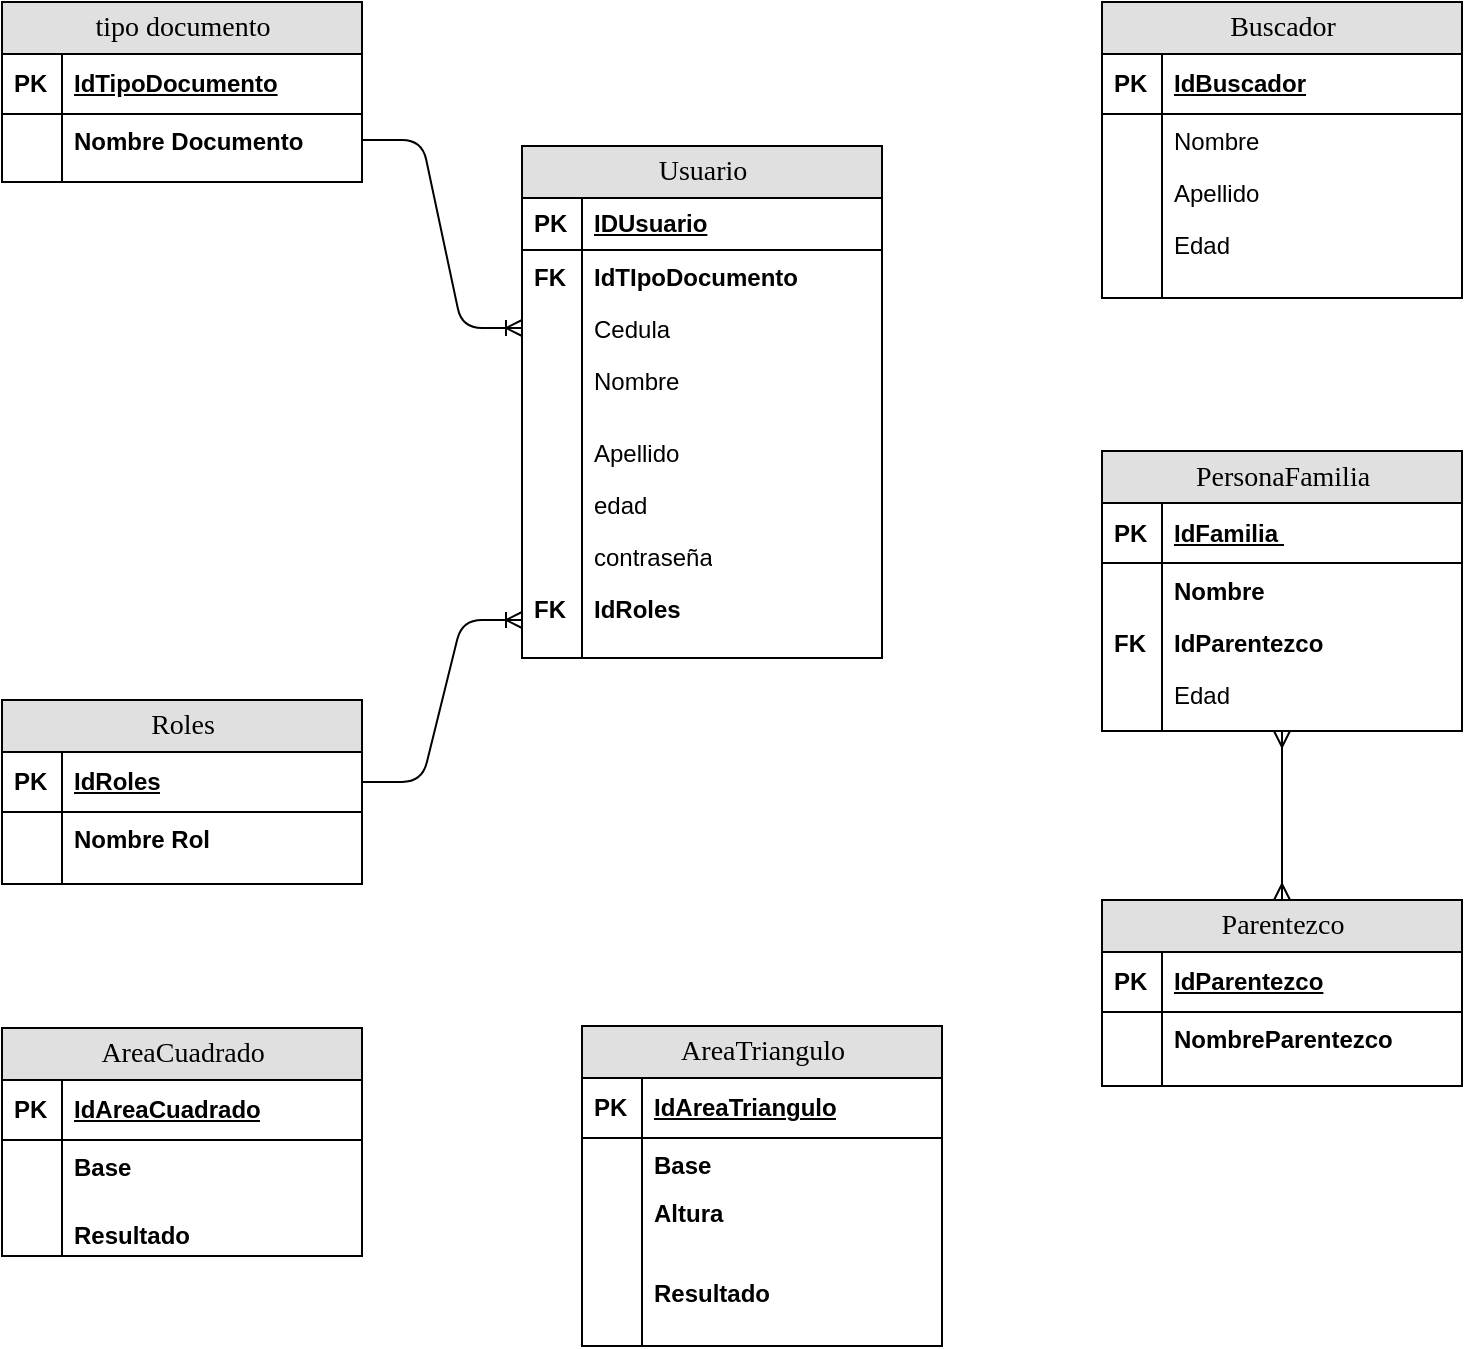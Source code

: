 <mxfile version="12.0.2" type="device" pages="1"><diagram id="2XTV618FVHwlHANo7eef" name="Page-1"><mxGraphModel dx="1328" dy="519" grid="1" gridSize="10" guides="1" tooltips="1" connect="1" arrows="1" fold="1" page="1" pageScale="1" pageWidth="850" pageHeight="1100" math="0" shadow="0"><root><mxCell id="0"/><mxCell id="1" parent="0"/><mxCell id="qc-Xr_VP53ciO4ChwQm6-1" value="&lt;font style=&quot;vertical-align: inherit&quot;&gt;&lt;font style=&quot;vertical-align: inherit&quot;&gt;Usuario&lt;/font&gt;&lt;/font&gt;" style="swimlane;html=1;fontStyle=0;childLayout=stackLayout;horizontal=1;startSize=26;fillColor=#e0e0e0;horizontalStack=0;resizeParent=1;resizeLast=0;collapsible=1;marginBottom=0;swimlaneFillColor=#ffffff;align=center;rounded=0;shadow=0;comic=0;labelBackgroundColor=none;strokeColor=#000000;strokeWidth=1;fontFamily=Verdana;fontSize=14;fontColor=#000000;" parent="1" vertex="1"><mxGeometry x="320" y="201" width="180" height="256" as="geometry"/></mxCell><mxCell id="qc-Xr_VP53ciO4ChwQm6-2" value="&lt;font style=&quot;vertical-align: inherit&quot;&gt;&lt;font style=&quot;vertical-align: inherit&quot;&gt;IDUsuario&lt;/font&gt;&lt;/font&gt;" style="shape=partialRectangle;top=0;left=0;right=0;bottom=1;html=1;align=left;verticalAlign=middle;fillColor=none;spacingLeft=34;spacingRight=4;whiteSpace=wrap;overflow=hidden;rotatable=0;points=[[0,0.5],[1,0.5]];portConstraint=eastwest;dropTarget=0;fontStyle=5;" parent="qc-Xr_VP53ciO4ChwQm6-1" vertex="1"><mxGeometry y="26" width="180" height="26" as="geometry"/></mxCell><mxCell id="qc-Xr_VP53ciO4ChwQm6-3" value="&lt;font style=&quot;vertical-align: inherit&quot;&gt;&lt;font style=&quot;vertical-align: inherit&quot;&gt;&lt;b&gt;PK&lt;/b&gt;&lt;/font&gt;&lt;/font&gt;" style="shape=partialRectangle;top=0;left=0;bottom=0;html=1;fillColor=none;align=left;verticalAlign=middle;spacingLeft=4;spacingRight=4;whiteSpace=wrap;overflow=hidden;rotatable=0;points=[];portConstraint=eastwest;part=1;" parent="qc-Xr_VP53ciO4ChwQm6-2" vertex="1" connectable="0"><mxGeometry width="30" height="26" as="geometry"/></mxCell><mxCell id="qc-Xr_VP53ciO4ChwQm6-4" value="&lt;font style=&quot;vertical-align: inherit&quot;&gt;&lt;font style=&quot;vertical-align: inherit&quot;&gt;&lt;font style=&quot;vertical-align: inherit&quot;&gt;&lt;font style=&quot;vertical-align: inherit&quot;&gt;&lt;b&gt;IdTIpoDocumento&lt;br&gt;&lt;br&gt;&lt;/b&gt;&lt;/font&gt;&lt;/font&gt;&lt;/font&gt;&lt;/font&gt;" style="shape=partialRectangle;top=0;left=0;right=0;bottom=0;html=1;align=left;verticalAlign=top;fillColor=none;spacingLeft=34;spacingRight=4;whiteSpace=wrap;overflow=hidden;rotatable=0;points=[[0,0.5],[1,0.5]];portConstraint=eastwest;dropTarget=0;" parent="qc-Xr_VP53ciO4ChwQm6-1" vertex="1"><mxGeometry y="52" width="180" height="26" as="geometry"/></mxCell><mxCell id="qc-Xr_VP53ciO4ChwQm6-5" value="&lt;b&gt;FK&lt;/b&gt;" style="shape=partialRectangle;top=0;left=0;bottom=0;html=1;fillColor=none;align=left;verticalAlign=top;spacingLeft=4;spacingRight=4;whiteSpace=wrap;overflow=hidden;rotatable=0;points=[];portConstraint=eastwest;part=1;" parent="qc-Xr_VP53ciO4ChwQm6-4" vertex="1" connectable="0"><mxGeometry width="30" height="26" as="geometry"/></mxCell><mxCell id="qc-Xr_VP53ciO4ChwQm6-6" value="&lt;font style=&quot;vertical-align: inherit&quot;&gt;&lt;font style=&quot;vertical-align: inherit&quot;&gt;Cedula&lt;/font&gt;&lt;/font&gt;" style="shape=partialRectangle;top=0;left=0;right=0;bottom=0;html=1;align=left;verticalAlign=top;fillColor=none;spacingLeft=34;spacingRight=4;whiteSpace=wrap;overflow=hidden;rotatable=0;points=[[0,0.5],[1,0.5]];portConstraint=eastwest;dropTarget=0;" parent="qc-Xr_VP53ciO4ChwQm6-1" vertex="1"><mxGeometry y="78" width="180" height="26" as="geometry"/></mxCell><mxCell id="qc-Xr_VP53ciO4ChwQm6-7" value="" style="shape=partialRectangle;top=0;left=0;bottom=0;html=1;fillColor=none;align=left;verticalAlign=top;spacingLeft=4;spacingRight=4;whiteSpace=wrap;overflow=hidden;rotatable=0;points=[];portConstraint=eastwest;part=1;" parent="qc-Xr_VP53ciO4ChwQm6-6" vertex="1" connectable="0"><mxGeometry width="30" height="26" as="geometry"/></mxCell><mxCell id="qc-Xr_VP53ciO4ChwQm6-8" value="&lt;font style=&quot;vertical-align: inherit&quot;&gt;&lt;font style=&quot;vertical-align: inherit&quot;&gt;Nombre&lt;/font&gt;&lt;/font&gt;" style="shape=partialRectangle;top=0;left=0;right=0;bottom=0;html=1;align=left;verticalAlign=top;fillColor=none;spacingLeft=34;spacingRight=4;whiteSpace=wrap;overflow=hidden;rotatable=0;points=[[0,0.5],[1,0.5]];portConstraint=eastwest;dropTarget=0;" parent="qc-Xr_VP53ciO4ChwQm6-1" vertex="1"><mxGeometry y="104" width="180" height="26" as="geometry"/></mxCell><mxCell id="qc-Xr_VP53ciO4ChwQm6-9" value="" style="shape=partialRectangle;top=0;left=0;bottom=0;html=1;fillColor=none;align=left;verticalAlign=top;spacingLeft=4;spacingRight=4;whiteSpace=wrap;overflow=hidden;rotatable=0;points=[];portConstraint=eastwest;part=1;" parent="qc-Xr_VP53ciO4ChwQm6-8" vertex="1" connectable="0"><mxGeometry width="30" height="26" as="geometry"/></mxCell><mxCell id="qc-Xr_VP53ciO4ChwQm6-10" value="" style="shape=partialRectangle;top=0;left=0;right=0;bottom=0;html=1;align=left;verticalAlign=top;fillColor=none;spacingLeft=34;spacingRight=4;whiteSpace=wrap;overflow=hidden;rotatable=0;points=[[0,0.5],[1,0.5]];portConstraint=eastwest;dropTarget=0;" parent="qc-Xr_VP53ciO4ChwQm6-1" vertex="1"><mxGeometry y="130" width="180" height="10" as="geometry"/></mxCell><mxCell id="qc-Xr_VP53ciO4ChwQm6-11" value="" style="shape=partialRectangle;top=0;left=0;bottom=0;html=1;fillColor=none;align=left;verticalAlign=top;spacingLeft=4;spacingRight=4;whiteSpace=wrap;overflow=hidden;rotatable=0;points=[];portConstraint=eastwest;part=1;" parent="qc-Xr_VP53ciO4ChwQm6-10" vertex="1" connectable="0"><mxGeometry width="30" height="10" as="geometry"/></mxCell><mxCell id="qc-Xr_VP53ciO4ChwQm6-12" value="&lt;font style=&quot;vertical-align: inherit&quot;&gt;&lt;font style=&quot;vertical-align: inherit&quot;&gt;&lt;font style=&quot;vertical-align: inherit&quot;&gt;&lt;font style=&quot;vertical-align: inherit&quot;&gt;Apellido&lt;/font&gt;&lt;/font&gt;&lt;/font&gt;&lt;/font&gt;" style="shape=partialRectangle;top=0;left=0;right=0;bottom=0;html=1;align=left;verticalAlign=top;fillColor=none;spacingLeft=34;spacingRight=4;whiteSpace=wrap;overflow=hidden;rotatable=0;points=[[0,0.5],[1,0.5]];portConstraint=eastwest;dropTarget=0;" parent="qc-Xr_VP53ciO4ChwQm6-1" vertex="1"><mxGeometry y="140" width="180" height="26" as="geometry"/></mxCell><mxCell id="qc-Xr_VP53ciO4ChwQm6-13" value="" style="shape=partialRectangle;top=0;left=0;bottom=0;html=1;fillColor=none;align=left;verticalAlign=top;spacingLeft=4;spacingRight=4;whiteSpace=wrap;overflow=hidden;rotatable=0;points=[];portConstraint=eastwest;part=1;" parent="qc-Xr_VP53ciO4ChwQm6-12" vertex="1" connectable="0"><mxGeometry width="30" height="26.0" as="geometry"/></mxCell><mxCell id="qc-Xr_VP53ciO4ChwQm6-14" value="&lt;font style=&quot;vertical-align: inherit&quot;&gt;&lt;font style=&quot;vertical-align: inherit&quot;&gt;&lt;font style=&quot;vertical-align: inherit&quot;&gt;&lt;font style=&quot;vertical-align: inherit&quot;&gt;edad&lt;br&gt;&lt;br&gt;&lt;/font&gt;&lt;/font&gt;&lt;/font&gt;&lt;/font&gt;" style="shape=partialRectangle;top=0;left=0;right=0;bottom=0;html=1;align=left;verticalAlign=top;fillColor=none;spacingLeft=34;spacingRight=4;whiteSpace=wrap;overflow=hidden;rotatable=0;points=[[0,0.5],[1,0.5]];portConstraint=eastwest;dropTarget=0;" parent="qc-Xr_VP53ciO4ChwQm6-1" vertex="1"><mxGeometry y="166" width="180" height="26" as="geometry"/></mxCell><mxCell id="qc-Xr_VP53ciO4ChwQm6-15" value="" style="shape=partialRectangle;top=0;left=0;bottom=0;html=1;fillColor=none;align=left;verticalAlign=top;spacingLeft=4;spacingRight=4;whiteSpace=wrap;overflow=hidden;rotatable=0;points=[];portConstraint=eastwest;part=1;" parent="qc-Xr_VP53ciO4ChwQm6-14" vertex="1" connectable="0"><mxGeometry width="30" height="26.0" as="geometry"/></mxCell><mxCell id="qc-Xr_VP53ciO4ChwQm6-16" value="&lt;font style=&quot;vertical-align: inherit&quot;&gt;&lt;font style=&quot;vertical-align: inherit&quot;&gt;&lt;font style=&quot;vertical-align: inherit&quot;&gt;&lt;font style=&quot;vertical-align: inherit&quot;&gt;contraseña&lt;/font&gt;&lt;/font&gt;&lt;/font&gt;&lt;/font&gt;" style="shape=partialRectangle;top=0;left=0;right=0;bottom=0;html=1;align=left;verticalAlign=top;fillColor=none;spacingLeft=34;spacingRight=4;whiteSpace=wrap;overflow=hidden;rotatable=0;points=[[0,0.5],[1,0.5]];portConstraint=eastwest;dropTarget=0;" parent="qc-Xr_VP53ciO4ChwQm6-1" vertex="1"><mxGeometry y="192" width="180" height="26" as="geometry"/></mxCell><mxCell id="qc-Xr_VP53ciO4ChwQm6-17" value="" style="shape=partialRectangle;top=0;left=0;bottom=0;html=1;fillColor=none;align=left;verticalAlign=top;spacingLeft=4;spacingRight=4;whiteSpace=wrap;overflow=hidden;rotatable=0;points=[];portConstraint=eastwest;part=1;" parent="qc-Xr_VP53ciO4ChwQm6-16" vertex="1" connectable="0"><mxGeometry width="30" height="26.0" as="geometry"/></mxCell><mxCell id="qc-Xr_VP53ciO4ChwQm6-18" value="&lt;font style=&quot;vertical-align: inherit&quot;&gt;&lt;font style=&quot;vertical-align: inherit&quot;&gt;&lt;font style=&quot;vertical-align: inherit&quot;&gt;&lt;font style=&quot;vertical-align: inherit&quot;&gt;&lt;b&gt;IdRoles&lt;/b&gt;&lt;/font&gt;&lt;/font&gt;&lt;/font&gt;&lt;/font&gt;" style="shape=partialRectangle;top=0;left=0;right=0;bottom=0;html=1;align=left;verticalAlign=top;fillColor=none;spacingLeft=34;spacingRight=4;whiteSpace=wrap;overflow=hidden;rotatable=0;points=[[0,0.5],[1,0.5]];portConstraint=eastwest;dropTarget=0;" parent="qc-Xr_VP53ciO4ChwQm6-1" vertex="1"><mxGeometry y="218" width="180" height="38" as="geometry"/></mxCell><mxCell id="qc-Xr_VP53ciO4ChwQm6-19" value="&lt;b&gt;FK&lt;/b&gt;" style="shape=partialRectangle;top=0;left=0;bottom=0;html=1;fillColor=none;align=left;verticalAlign=top;spacingLeft=4;spacingRight=4;whiteSpace=wrap;overflow=hidden;rotatable=0;points=[];portConstraint=eastwest;part=1;" parent="qc-Xr_VP53ciO4ChwQm6-18" vertex="1" connectable="0"><mxGeometry width="30" height="38.0" as="geometry"/></mxCell><mxCell id="qc-Xr_VP53ciO4ChwQm6-21" value="&lt;font style=&quot;vertical-align: inherit&quot;&gt;&lt;font style=&quot;vertical-align: inherit&quot;&gt;Roles&lt;/font&gt;&lt;/font&gt;" style="swimlane;html=1;fontStyle=0;childLayout=stackLayout;horizontal=1;startSize=26;fillColor=#e0e0e0;horizontalStack=0;resizeParent=1;resizeLast=0;collapsible=1;marginBottom=0;swimlaneFillColor=#ffffff;align=center;rounded=0;shadow=0;comic=0;labelBackgroundColor=none;strokeColor=#000000;strokeWidth=1;fontFamily=Verdana;fontSize=14;fontColor=#000000;" parent="1" vertex="1"><mxGeometry x="60" y="478" width="180" height="92" as="geometry"/></mxCell><mxCell id="qc-Xr_VP53ciO4ChwQm6-22" value="&lt;font style=&quot;vertical-align: inherit&quot;&gt;&lt;font style=&quot;vertical-align: inherit&quot;&gt;IdRoles&lt;/font&gt;&lt;/font&gt;" style="shape=partialRectangle;top=0;left=0;right=0;bottom=1;html=1;align=left;verticalAlign=middle;fillColor=none;spacingLeft=34;spacingRight=4;whiteSpace=wrap;overflow=hidden;rotatable=0;points=[[0,0.5],[1,0.5]];portConstraint=eastwest;dropTarget=0;fontStyle=5;" parent="qc-Xr_VP53ciO4ChwQm6-21" vertex="1"><mxGeometry y="26" width="180" height="30" as="geometry"/></mxCell><mxCell id="qc-Xr_VP53ciO4ChwQm6-23" value="&lt;font style=&quot;vertical-align: inherit&quot;&gt;&lt;font style=&quot;vertical-align: inherit&quot;&gt;&lt;b&gt;PK&lt;/b&gt;&lt;/font&gt;&lt;/font&gt;" style="shape=partialRectangle;top=0;left=0;bottom=0;html=1;fillColor=none;align=left;verticalAlign=middle;spacingLeft=4;spacingRight=4;whiteSpace=wrap;overflow=hidden;rotatable=0;points=[];portConstraint=eastwest;part=1;" parent="qc-Xr_VP53ciO4ChwQm6-22" vertex="1" connectable="0"><mxGeometry width="30" height="30" as="geometry"/></mxCell><mxCell id="qc-Xr_VP53ciO4ChwQm6-24" value="&lt;b&gt;Nombre Rol&lt;/b&gt;" style="shape=partialRectangle;top=0;left=0;right=0;bottom=0;html=1;align=left;verticalAlign=top;fillColor=none;spacingLeft=34;spacingRight=4;whiteSpace=wrap;overflow=hidden;rotatable=0;points=[[0,0.5],[1,0.5]];portConstraint=eastwest;dropTarget=0;" parent="qc-Xr_VP53ciO4ChwQm6-21" vertex="1"><mxGeometry y="56" width="180" height="26" as="geometry"/></mxCell><mxCell id="qc-Xr_VP53ciO4ChwQm6-25" value="" style="shape=partialRectangle;top=0;left=0;bottom=0;html=1;fillColor=none;align=left;verticalAlign=top;spacingLeft=4;spacingRight=4;whiteSpace=wrap;overflow=hidden;rotatable=0;points=[];portConstraint=eastwest;part=1;" parent="qc-Xr_VP53ciO4ChwQm6-24" vertex="1" connectable="0"><mxGeometry width="30" height="26" as="geometry"/></mxCell><mxCell id="qc-Xr_VP53ciO4ChwQm6-26" value="" style="shape=partialRectangle;top=0;left=0;right=0;bottom=0;html=1;align=left;verticalAlign=top;fillColor=none;spacingLeft=34;spacingRight=4;whiteSpace=wrap;overflow=hidden;rotatable=0;points=[[0,0.5],[1,0.5]];portConstraint=eastwest;dropTarget=0;" parent="qc-Xr_VP53ciO4ChwQm6-21" vertex="1"><mxGeometry y="82" width="180" height="10" as="geometry"/></mxCell><mxCell id="qc-Xr_VP53ciO4ChwQm6-27" value="" style="shape=partialRectangle;top=0;left=0;bottom=0;html=1;fillColor=none;align=left;verticalAlign=top;spacingLeft=4;spacingRight=4;whiteSpace=wrap;overflow=hidden;rotatable=0;points=[];portConstraint=eastwest;part=1;" parent="qc-Xr_VP53ciO4ChwQm6-26" vertex="1" connectable="0"><mxGeometry width="30" height="10" as="geometry"/></mxCell><mxCell id="qc-Xr_VP53ciO4ChwQm6-31" value="&lt;font style=&quot;vertical-align: inherit&quot;&gt;&lt;font style=&quot;vertical-align: inherit&quot;&gt;tipo documento&lt;br&gt;&lt;/font&gt;&lt;/font&gt;" style="swimlane;html=1;fontStyle=0;childLayout=stackLayout;horizontal=1;startSize=26;fillColor=#e0e0e0;horizontalStack=0;resizeParent=1;resizeLast=0;collapsible=1;marginBottom=0;swimlaneFillColor=#ffffff;align=center;rounded=0;shadow=0;comic=0;labelBackgroundColor=none;strokeColor=#000000;strokeWidth=1;fontFamily=Verdana;fontSize=14;fontColor=#000000;" parent="1" vertex="1"><mxGeometry x="60" y="129" width="180" height="90" as="geometry"/></mxCell><mxCell id="qc-Xr_VP53ciO4ChwQm6-32" value="&lt;font style=&quot;vertical-align: inherit&quot;&gt;&lt;font style=&quot;vertical-align: inherit&quot;&gt;IdTipoDocumento&lt;/font&gt;&lt;/font&gt;" style="shape=partialRectangle;top=0;left=0;right=0;bottom=1;html=1;align=left;verticalAlign=middle;fillColor=none;spacingLeft=34;spacingRight=4;whiteSpace=wrap;overflow=hidden;rotatable=0;points=[[0,0.5],[1,0.5]];portConstraint=eastwest;dropTarget=0;fontStyle=5;" parent="qc-Xr_VP53ciO4ChwQm6-31" vertex="1"><mxGeometry y="26" width="180" height="30" as="geometry"/></mxCell><mxCell id="qc-Xr_VP53ciO4ChwQm6-33" value="&lt;font style=&quot;vertical-align: inherit&quot;&gt;&lt;font style=&quot;vertical-align: inherit&quot;&gt;&lt;b&gt;PK&lt;/b&gt;&lt;/font&gt;&lt;/font&gt;" style="shape=partialRectangle;top=0;left=0;bottom=0;html=1;fillColor=none;align=left;verticalAlign=middle;spacingLeft=4;spacingRight=4;whiteSpace=wrap;overflow=hidden;rotatable=0;points=[];portConstraint=eastwest;part=1;" parent="qc-Xr_VP53ciO4ChwQm6-32" vertex="1" connectable="0"><mxGeometry width="30" height="30" as="geometry"/></mxCell><mxCell id="qc-Xr_VP53ciO4ChwQm6-34" value="&lt;b&gt;Nombre Documento&lt;/b&gt;" style="shape=partialRectangle;top=0;left=0;right=0;bottom=0;html=1;align=left;verticalAlign=top;fillColor=none;spacingLeft=34;spacingRight=4;whiteSpace=wrap;overflow=hidden;rotatable=0;points=[[0,0.5],[1,0.5]];portConstraint=eastwest;dropTarget=0;" parent="qc-Xr_VP53ciO4ChwQm6-31" vertex="1"><mxGeometry y="56" width="180" height="26" as="geometry"/></mxCell><mxCell id="qc-Xr_VP53ciO4ChwQm6-35" value="" style="shape=partialRectangle;top=0;left=0;bottom=0;html=1;fillColor=none;align=left;verticalAlign=top;spacingLeft=4;spacingRight=4;whiteSpace=wrap;overflow=hidden;rotatable=0;points=[];portConstraint=eastwest;part=1;" parent="qc-Xr_VP53ciO4ChwQm6-34" vertex="1" connectable="0"><mxGeometry width="30" height="26" as="geometry"/></mxCell><mxCell id="qc-Xr_VP53ciO4ChwQm6-36" value="" style="shape=partialRectangle;top=0;left=0;right=0;bottom=0;html=1;align=left;verticalAlign=top;fillColor=none;spacingLeft=34;spacingRight=4;whiteSpace=wrap;overflow=hidden;rotatable=0;points=[[0,0.5],[1,0.5]];portConstraint=eastwest;dropTarget=0;" parent="qc-Xr_VP53ciO4ChwQm6-31" vertex="1"><mxGeometry y="82" width="180" height="8" as="geometry"/></mxCell><mxCell id="qc-Xr_VP53ciO4ChwQm6-37" value="" style="shape=partialRectangle;top=0;left=0;bottom=0;html=1;fillColor=none;align=left;verticalAlign=top;spacingLeft=4;spacingRight=4;whiteSpace=wrap;overflow=hidden;rotatable=0;points=[];portConstraint=eastwest;part=1;" parent="qc-Xr_VP53ciO4ChwQm6-36" vertex="1" connectable="0"><mxGeometry width="30" height="8" as="geometry"/></mxCell><mxCell id="qc-Xr_VP53ciO4ChwQm6-89" style="edgeStyle=orthogonalEdgeStyle;rounded=0;orthogonalLoop=1;jettySize=auto;html=1;entryX=0.5;entryY=0;entryDx=0;entryDy=0;startArrow=ERmany;startFill=0;endArrow=ERmany;endFill=0;" parent="1" source="qc-Xr_VP53ciO4ChwQm6-54" target="qc-Xr_VP53ciO4ChwQm6-75" edge="1"><mxGeometry relative="1" as="geometry"/></mxCell><mxCell id="qc-Xr_VP53ciO4ChwQm6-54" value="PersonaFamilia" style="swimlane;html=1;fontStyle=0;childLayout=stackLayout;horizontal=1;startSize=26;fillColor=#e0e0e0;horizontalStack=0;resizeParent=1;resizeLast=0;collapsible=1;marginBottom=0;swimlaneFillColor=#ffffff;align=center;rounded=0;shadow=0;comic=0;labelBackgroundColor=none;strokeColor=#000000;strokeWidth=1;fontFamily=Verdana;fontSize=14;fontColor=#000000;" parent="1" vertex="1"><mxGeometry x="610" y="353.5" width="180" height="140" as="geometry"/></mxCell><mxCell id="qc-Xr_VP53ciO4ChwQm6-55" value="&lt;font style=&quot;vertical-align: inherit&quot;&gt;&lt;font style=&quot;vertical-align: inherit&quot;&gt;IdFamilia&amp;nbsp;&lt;/font&gt;&lt;/font&gt;" style="shape=partialRectangle;top=0;left=0;right=0;bottom=1;html=1;align=left;verticalAlign=middle;fillColor=none;spacingLeft=34;spacingRight=4;whiteSpace=wrap;overflow=hidden;rotatable=0;points=[[0,0.5],[1,0.5]];portConstraint=eastwest;dropTarget=0;fontStyle=5;" parent="qc-Xr_VP53ciO4ChwQm6-54" vertex="1"><mxGeometry y="26" width="180" height="30" as="geometry"/></mxCell><mxCell id="qc-Xr_VP53ciO4ChwQm6-56" value="&lt;font style=&quot;vertical-align: inherit&quot;&gt;&lt;font style=&quot;vertical-align: inherit&quot;&gt;&lt;b&gt;PK&lt;/b&gt;&lt;/font&gt;&lt;/font&gt;" style="shape=partialRectangle;top=0;left=0;bottom=0;html=1;fillColor=none;align=left;verticalAlign=middle;spacingLeft=4;spacingRight=4;whiteSpace=wrap;overflow=hidden;rotatable=0;points=[];portConstraint=eastwest;part=1;" parent="qc-Xr_VP53ciO4ChwQm6-55" vertex="1" connectable="0"><mxGeometry width="30" height="30" as="geometry"/></mxCell><mxCell id="qc-Xr_VP53ciO4ChwQm6-57" value="&lt;font style=&quot;vertical-align: inherit&quot;&gt;&lt;font style=&quot;vertical-align: inherit&quot;&gt;&lt;font style=&quot;vertical-align: inherit&quot;&gt;&lt;font style=&quot;vertical-align: inherit&quot;&gt;&lt;b&gt;Nombre&lt;br&gt;&lt;/b&gt;&lt;/font&gt;&lt;/font&gt;&lt;/font&gt;&lt;/font&gt;" style="shape=partialRectangle;top=0;left=0;right=0;bottom=0;html=1;align=left;verticalAlign=top;fillColor=none;spacingLeft=34;spacingRight=4;whiteSpace=wrap;overflow=hidden;rotatable=0;points=[[0,0.5],[1,0.5]];portConstraint=eastwest;dropTarget=0;" parent="qc-Xr_VP53ciO4ChwQm6-54" vertex="1"><mxGeometry y="56" width="180" height="26" as="geometry"/></mxCell><mxCell id="qc-Xr_VP53ciO4ChwQm6-58" value="" style="shape=partialRectangle;top=0;left=0;bottom=0;html=1;fillColor=none;align=left;verticalAlign=top;spacingLeft=4;spacingRight=4;whiteSpace=wrap;overflow=hidden;rotatable=0;points=[];portConstraint=eastwest;part=1;" parent="qc-Xr_VP53ciO4ChwQm6-57" vertex="1" connectable="0"><mxGeometry width="30" height="26" as="geometry"/></mxCell><mxCell id="qc-Xr_VP53ciO4ChwQm6-59" value="&lt;font style=&quot;vertical-align: inherit&quot;&gt;&lt;font style=&quot;vertical-align: inherit&quot;&gt;&lt;b&gt;IdParentezco&lt;br&gt;&lt;/b&gt;&lt;br&gt;&lt;/font&gt;&lt;/font&gt;" style="shape=partialRectangle;top=0;left=0;right=0;bottom=0;html=1;align=left;verticalAlign=top;fillColor=none;spacingLeft=34;spacingRight=4;whiteSpace=wrap;overflow=hidden;rotatable=0;points=[[0,0.5],[1,0.5]];portConstraint=eastwest;dropTarget=0;" parent="qc-Xr_VP53ciO4ChwQm6-54" vertex="1"><mxGeometry y="82" width="180" height="26" as="geometry"/></mxCell><mxCell id="qc-Xr_VP53ciO4ChwQm6-60" value="&lt;b&gt;FK&lt;/b&gt;" style="shape=partialRectangle;top=0;left=0;bottom=0;html=1;fillColor=none;align=left;verticalAlign=top;spacingLeft=4;spacingRight=4;whiteSpace=wrap;overflow=hidden;rotatable=0;points=[];portConstraint=eastwest;part=1;" parent="qc-Xr_VP53ciO4ChwQm6-59" vertex="1" connectable="0"><mxGeometry width="30" height="26" as="geometry"/></mxCell><mxCell id="qc-Xr_VP53ciO4ChwQm6-61" value="&lt;font style=&quot;vertical-align: inherit&quot;&gt;&lt;font style=&quot;vertical-align: inherit&quot;&gt;Edad&lt;/font&gt;&lt;/font&gt;" style="shape=partialRectangle;top=0;left=0;right=0;bottom=0;html=1;align=left;verticalAlign=top;fillColor=none;spacingLeft=34;spacingRight=4;whiteSpace=wrap;overflow=hidden;rotatable=0;points=[[0,0.5],[1,0.5]];portConstraint=eastwest;dropTarget=0;" parent="qc-Xr_VP53ciO4ChwQm6-54" vertex="1"><mxGeometry y="108" width="180" height="26" as="geometry"/></mxCell><mxCell id="qc-Xr_VP53ciO4ChwQm6-62" value="" style="shape=partialRectangle;top=0;left=0;bottom=0;html=1;fillColor=none;align=left;verticalAlign=top;spacingLeft=4;spacingRight=4;whiteSpace=wrap;overflow=hidden;rotatable=0;points=[];portConstraint=eastwest;part=1;" parent="qc-Xr_VP53ciO4ChwQm6-61" vertex="1" connectable="0"><mxGeometry width="30" height="26" as="geometry"/></mxCell><mxCell id="qc-Xr_VP53ciO4ChwQm6-63" value="" style="shape=partialRectangle;top=0;left=0;right=0;bottom=0;html=1;align=left;verticalAlign=top;fillColor=none;spacingLeft=34;spacingRight=4;whiteSpace=wrap;overflow=hidden;rotatable=0;points=[[0,0.5],[1,0.5]];portConstraint=eastwest;dropTarget=0;" parent="qc-Xr_VP53ciO4ChwQm6-54" vertex="1"><mxGeometry y="134" width="180" height="6" as="geometry"/></mxCell><mxCell id="qc-Xr_VP53ciO4ChwQm6-64" value="" style="shape=partialRectangle;top=0;left=0;bottom=0;html=1;fillColor=none;align=left;verticalAlign=top;spacingLeft=4;spacingRight=4;whiteSpace=wrap;overflow=hidden;rotatable=0;points=[];portConstraint=eastwest;part=1;" parent="qc-Xr_VP53ciO4ChwQm6-63" vertex="1" connectable="0"><mxGeometry width="30" height="6" as="geometry"/></mxCell><mxCell id="qc-Xr_VP53ciO4ChwQm6-75" value="Parentezco" style="swimlane;html=1;fontStyle=0;childLayout=stackLayout;horizontal=1;startSize=26;fillColor=#e0e0e0;horizontalStack=0;resizeParent=1;resizeLast=0;collapsible=1;marginBottom=0;swimlaneFillColor=#ffffff;align=center;rounded=0;shadow=0;comic=0;labelBackgroundColor=none;strokeColor=#000000;strokeWidth=1;fontFamily=Verdana;fontSize=14;fontColor=#000000;" parent="1" vertex="1"><mxGeometry x="610" y="578" width="180" height="93" as="geometry"/></mxCell><mxCell id="qc-Xr_VP53ciO4ChwQm6-76" value="&lt;font style=&quot;vertical-align: inherit&quot;&gt;&lt;font style=&quot;vertical-align: inherit&quot;&gt;IdParentezco&lt;br&gt;&lt;/font&gt;&lt;/font&gt;" style="shape=partialRectangle;top=0;left=0;right=0;bottom=1;html=1;align=left;verticalAlign=middle;fillColor=none;spacingLeft=34;spacingRight=4;whiteSpace=wrap;overflow=hidden;rotatable=0;points=[[0,0.5],[1,0.5]];portConstraint=eastwest;dropTarget=0;fontStyle=5;" parent="qc-Xr_VP53ciO4ChwQm6-75" vertex="1"><mxGeometry y="26" width="180" height="30" as="geometry"/></mxCell><mxCell id="qc-Xr_VP53ciO4ChwQm6-77" value="&lt;font style=&quot;vertical-align: inherit&quot;&gt;&lt;font style=&quot;vertical-align: inherit&quot;&gt;&lt;b&gt;PK&lt;/b&gt;&lt;/font&gt;&lt;/font&gt;" style="shape=partialRectangle;top=0;left=0;bottom=0;html=1;fillColor=none;align=left;verticalAlign=middle;spacingLeft=4;spacingRight=4;whiteSpace=wrap;overflow=hidden;rotatable=0;points=[];portConstraint=eastwest;part=1;" parent="qc-Xr_VP53ciO4ChwQm6-76" vertex="1" connectable="0"><mxGeometry width="30" height="30" as="geometry"/></mxCell><mxCell id="qc-Xr_VP53ciO4ChwQm6-78" value="&lt;font style=&quot;vertical-align: inherit&quot;&gt;&lt;font style=&quot;vertical-align: inherit&quot;&gt;&lt;font style=&quot;vertical-align: inherit&quot;&gt;&lt;font style=&quot;vertical-align: inherit&quot;&gt;&lt;b&gt;NombreParentezco&lt;br&gt;&lt;/b&gt;&lt;/font&gt;&lt;/font&gt;&lt;/font&gt;&lt;/font&gt;" style="shape=partialRectangle;top=0;left=0;right=0;bottom=0;html=1;align=left;verticalAlign=top;fillColor=none;spacingLeft=34;spacingRight=4;whiteSpace=wrap;overflow=hidden;rotatable=0;points=[[0,0.5],[1,0.5]];portConstraint=eastwest;dropTarget=0;" parent="qc-Xr_VP53ciO4ChwQm6-75" vertex="1"><mxGeometry y="56" width="180" height="26" as="geometry"/></mxCell><mxCell id="qc-Xr_VP53ciO4ChwQm6-79" value="" style="shape=partialRectangle;top=0;left=0;bottom=0;html=1;fillColor=none;align=left;verticalAlign=top;spacingLeft=4;spacingRight=4;whiteSpace=wrap;overflow=hidden;rotatable=0;points=[];portConstraint=eastwest;part=1;" parent="qc-Xr_VP53ciO4ChwQm6-78" vertex="1" connectable="0"><mxGeometry width="30" height="26" as="geometry"/></mxCell><mxCell id="qc-Xr_VP53ciO4ChwQm6-84" value="" style="shape=partialRectangle;top=0;left=0;right=0;bottom=0;html=1;align=left;verticalAlign=top;fillColor=none;spacingLeft=34;spacingRight=4;whiteSpace=wrap;overflow=hidden;rotatable=0;points=[[0,0.5],[1,0.5]];portConstraint=eastwest;dropTarget=0;" parent="qc-Xr_VP53ciO4ChwQm6-75" vertex="1"><mxGeometry y="82" width="180" height="10" as="geometry"/></mxCell><mxCell id="qc-Xr_VP53ciO4ChwQm6-85" value="" style="shape=partialRectangle;top=0;left=0;bottom=0;html=1;fillColor=none;align=left;verticalAlign=top;spacingLeft=4;spacingRight=4;whiteSpace=wrap;overflow=hidden;rotatable=0;points=[];portConstraint=eastwest;part=1;" parent="qc-Xr_VP53ciO4ChwQm6-84" vertex="1" connectable="0"><mxGeometry width="30" height="10" as="geometry"/></mxCell><mxCell id="qc-Xr_VP53ciO4ChwQm6-93" value="&lt;font style=&quot;vertical-align: inherit&quot;&gt;&lt;font style=&quot;vertical-align: inherit&quot;&gt;Buscador&lt;br&gt;&lt;/font&gt;&lt;/font&gt;" style="swimlane;html=1;fontStyle=0;childLayout=stackLayout;horizontal=1;startSize=26;fillColor=#e0e0e0;horizontalStack=0;resizeParent=1;resizeLast=0;collapsible=1;marginBottom=0;swimlaneFillColor=#ffffff;align=center;rounded=0;shadow=0;comic=0;labelBackgroundColor=none;strokeColor=#000000;strokeWidth=1;fontFamily=Verdana;fontSize=14;fontColor=#000000;" parent="1" vertex="1"><mxGeometry x="610" y="129" width="180" height="148" as="geometry"/></mxCell><mxCell id="qc-Xr_VP53ciO4ChwQm6-94" value="&lt;font style=&quot;vertical-align: inherit&quot;&gt;&lt;font style=&quot;vertical-align: inherit&quot;&gt;IdBuscador&lt;/font&gt;&lt;/font&gt;" style="shape=partialRectangle;top=0;left=0;right=0;bottom=1;html=1;align=left;verticalAlign=middle;fillColor=none;spacingLeft=34;spacingRight=4;whiteSpace=wrap;overflow=hidden;rotatable=0;points=[[0,0.5],[1,0.5]];portConstraint=eastwest;dropTarget=0;fontStyle=5;" parent="qc-Xr_VP53ciO4ChwQm6-93" vertex="1"><mxGeometry y="26" width="180" height="30" as="geometry"/></mxCell><mxCell id="qc-Xr_VP53ciO4ChwQm6-95" value="&lt;font style=&quot;vertical-align: inherit&quot;&gt;&lt;font style=&quot;vertical-align: inherit&quot;&gt;&lt;b&gt;PK&lt;/b&gt;&lt;/font&gt;&lt;/font&gt;" style="shape=partialRectangle;top=0;left=0;bottom=0;html=1;fillColor=none;align=left;verticalAlign=middle;spacingLeft=4;spacingRight=4;whiteSpace=wrap;overflow=hidden;rotatable=0;points=[];portConstraint=eastwest;part=1;" parent="qc-Xr_VP53ciO4ChwQm6-94" vertex="1" connectable="0"><mxGeometry width="30" height="30" as="geometry"/></mxCell><mxCell id="qc-Xr_VP53ciO4ChwQm6-96" value="Nombre" style="shape=partialRectangle;top=0;left=0;right=0;bottom=0;html=1;align=left;verticalAlign=top;fillColor=none;spacingLeft=34;spacingRight=4;whiteSpace=wrap;overflow=hidden;rotatable=0;points=[[0,0.5],[1,0.5]];portConstraint=eastwest;dropTarget=0;" parent="qc-Xr_VP53ciO4ChwQm6-93" vertex="1"><mxGeometry y="56" width="180" height="26" as="geometry"/></mxCell><mxCell id="qc-Xr_VP53ciO4ChwQm6-97" value="" style="shape=partialRectangle;top=0;left=0;bottom=0;html=1;fillColor=none;align=left;verticalAlign=top;spacingLeft=4;spacingRight=4;whiteSpace=wrap;overflow=hidden;rotatable=0;points=[];portConstraint=eastwest;part=1;" parent="qc-Xr_VP53ciO4ChwQm6-96" vertex="1" connectable="0"><mxGeometry width="30" height="26" as="geometry"/></mxCell><mxCell id="qc-Xr_VP53ciO4ChwQm6-110" value="Apellido" style="shape=partialRectangle;top=0;left=0;right=0;bottom=0;html=1;align=left;verticalAlign=top;fillColor=none;spacingLeft=34;spacingRight=4;whiteSpace=wrap;overflow=hidden;rotatable=0;points=[[0,0.5],[1,0.5]];portConstraint=eastwest;dropTarget=0;" parent="qc-Xr_VP53ciO4ChwQm6-93" vertex="1"><mxGeometry y="82" width="180" height="26" as="geometry"/></mxCell><mxCell id="qc-Xr_VP53ciO4ChwQm6-111" value="" style="shape=partialRectangle;top=0;left=0;bottom=0;html=1;fillColor=none;align=left;verticalAlign=top;spacingLeft=4;spacingRight=4;whiteSpace=wrap;overflow=hidden;rotatable=0;points=[];portConstraint=eastwest;part=1;" parent="qc-Xr_VP53ciO4ChwQm6-110" vertex="1" connectable="0"><mxGeometry width="30" height="26" as="geometry"/></mxCell><mxCell id="qc-Xr_VP53ciO4ChwQm6-112" value="Edad" style="shape=partialRectangle;top=0;left=0;right=0;bottom=0;html=1;align=left;verticalAlign=top;fillColor=none;spacingLeft=34;spacingRight=4;whiteSpace=wrap;overflow=hidden;rotatable=0;points=[[0,0.5],[1,0.5]];portConstraint=eastwest;dropTarget=0;" parent="qc-Xr_VP53ciO4ChwQm6-93" vertex="1"><mxGeometry y="108" width="180" height="26" as="geometry"/></mxCell><mxCell id="qc-Xr_VP53ciO4ChwQm6-113" value="" style="shape=partialRectangle;top=0;left=0;bottom=0;html=1;fillColor=none;align=left;verticalAlign=top;spacingLeft=4;spacingRight=4;whiteSpace=wrap;overflow=hidden;rotatable=0;points=[];portConstraint=eastwest;part=1;" parent="qc-Xr_VP53ciO4ChwQm6-112" vertex="1" connectable="0"><mxGeometry width="30" height="26" as="geometry"/></mxCell><mxCell id="qc-Xr_VP53ciO4ChwQm6-98" value="" style="shape=partialRectangle;top=0;left=0;right=0;bottom=0;html=1;align=left;verticalAlign=top;fillColor=none;spacingLeft=34;spacingRight=4;whiteSpace=wrap;overflow=hidden;rotatable=0;points=[[0,0.5],[1,0.5]];portConstraint=eastwest;dropTarget=0;" parent="qc-Xr_VP53ciO4ChwQm6-93" vertex="1"><mxGeometry y="134" width="180" height="14" as="geometry"/></mxCell><mxCell id="qc-Xr_VP53ciO4ChwQm6-99" value="" style="shape=partialRectangle;top=0;left=0;bottom=0;html=1;fillColor=none;align=left;verticalAlign=top;spacingLeft=4;spacingRight=4;whiteSpace=wrap;overflow=hidden;rotatable=0;points=[];portConstraint=eastwest;part=1;" parent="qc-Xr_VP53ciO4ChwQm6-98" vertex="1" connectable="0"><mxGeometry width="30" height="14" as="geometry"/></mxCell><mxCell id="qc-Xr_VP53ciO4ChwQm6-146" value="&lt;font style=&quot;vertical-align: inherit&quot;&gt;&lt;font style=&quot;vertical-align: inherit&quot;&gt;AreaCuadrado&lt;/font&gt;&lt;/font&gt;" style="swimlane;html=1;fontStyle=0;childLayout=stackLayout;horizontal=1;startSize=26;fillColor=#e0e0e0;horizontalStack=0;resizeParent=1;resizeLast=0;collapsible=1;marginBottom=0;swimlaneFillColor=#ffffff;align=center;rounded=0;shadow=0;comic=0;labelBackgroundColor=none;strokeColor=#000000;strokeWidth=1;fontFamily=Verdana;fontSize=14;fontColor=#000000;" parent="1" vertex="1"><mxGeometry x="60" y="642" width="180" height="114" as="geometry"/></mxCell><mxCell id="qc-Xr_VP53ciO4ChwQm6-147" value="&lt;font style=&quot;vertical-align: inherit&quot;&gt;&lt;font style=&quot;vertical-align: inherit&quot;&gt;IdAreaCuadrado&lt;br&gt;&lt;/font&gt;&lt;/font&gt;" style="shape=partialRectangle;top=0;left=0;right=0;bottom=1;html=1;align=left;verticalAlign=middle;fillColor=none;spacingLeft=34;spacingRight=4;whiteSpace=wrap;overflow=hidden;rotatable=0;points=[[0,0.5],[1,0.5]];portConstraint=eastwest;dropTarget=0;fontStyle=5;" parent="qc-Xr_VP53ciO4ChwQm6-146" vertex="1"><mxGeometry y="26" width="180" height="30" as="geometry"/></mxCell><mxCell id="qc-Xr_VP53ciO4ChwQm6-148" value="&lt;font style=&quot;vertical-align: inherit&quot;&gt;&lt;font style=&quot;vertical-align: inherit&quot;&gt;&lt;b&gt;PK&lt;/b&gt;&lt;/font&gt;&lt;/font&gt;" style="shape=partialRectangle;top=0;left=0;bottom=0;html=1;fillColor=none;align=left;verticalAlign=middle;spacingLeft=4;spacingRight=4;whiteSpace=wrap;overflow=hidden;rotatable=0;points=[];portConstraint=eastwest;part=1;" parent="qc-Xr_VP53ciO4ChwQm6-147" vertex="1" connectable="0"><mxGeometry width="30" height="30" as="geometry"/></mxCell><mxCell id="qc-Xr_VP53ciO4ChwQm6-149" value="&lt;b&gt;Base&lt;br&gt;&lt;br&gt;&lt;/b&gt;" style="shape=partialRectangle;top=0;left=0;right=0;bottom=0;html=1;align=left;verticalAlign=top;fillColor=none;spacingLeft=34;spacingRight=4;whiteSpace=wrap;overflow=hidden;rotatable=0;points=[[0,0.5],[1,0.5]];portConstraint=eastwest;dropTarget=0;" parent="qc-Xr_VP53ciO4ChwQm6-146" vertex="1"><mxGeometry y="56" width="180" height="24" as="geometry"/></mxCell><mxCell id="qc-Xr_VP53ciO4ChwQm6-150" value="" style="shape=partialRectangle;top=0;left=0;bottom=0;html=1;fillColor=none;align=left;verticalAlign=top;spacingLeft=4;spacingRight=4;whiteSpace=wrap;overflow=hidden;rotatable=0;points=[];portConstraint=eastwest;part=1;" parent="qc-Xr_VP53ciO4ChwQm6-149" vertex="1" connectable="0"><mxGeometry width="30" height="24" as="geometry"/></mxCell><mxCell id="qc-Xr_VP53ciO4ChwQm6-151" value="" style="shape=partialRectangle;top=0;left=0;right=0;bottom=0;html=1;align=left;verticalAlign=top;fillColor=none;spacingLeft=34;spacingRight=4;whiteSpace=wrap;overflow=hidden;rotatable=0;points=[[0,0.5],[1,0.5]];portConstraint=eastwest;dropTarget=0;" parent="qc-Xr_VP53ciO4ChwQm6-146" vertex="1"><mxGeometry y="80" width="180" height="10" as="geometry"/></mxCell><mxCell id="qc-Xr_VP53ciO4ChwQm6-152" value="" style="shape=partialRectangle;top=0;left=0;bottom=0;html=1;fillColor=none;align=left;verticalAlign=top;spacingLeft=4;spacingRight=4;whiteSpace=wrap;overflow=hidden;rotatable=0;points=[];portConstraint=eastwest;part=1;" parent="qc-Xr_VP53ciO4ChwQm6-151" vertex="1" connectable="0"><mxGeometry width="30" height="10" as="geometry"/></mxCell><mxCell id="qc-Xr_VP53ciO4ChwQm6-162" value="&lt;b&gt;Resultado&lt;br&gt;&lt;/b&gt;" style="shape=partialRectangle;top=0;left=0;right=0;bottom=0;html=1;align=left;verticalAlign=top;fillColor=none;spacingLeft=34;spacingRight=4;whiteSpace=wrap;overflow=hidden;rotatable=0;points=[[0,0.5],[1,0.5]];portConstraint=eastwest;dropTarget=0;" parent="qc-Xr_VP53ciO4ChwQm6-146" vertex="1"><mxGeometry y="90" width="180" height="24" as="geometry"/></mxCell><mxCell id="qc-Xr_VP53ciO4ChwQm6-163" value="" style="shape=partialRectangle;top=0;left=0;bottom=0;html=1;fillColor=none;align=left;verticalAlign=top;spacingLeft=4;spacingRight=4;whiteSpace=wrap;overflow=hidden;rotatable=0;points=[];portConstraint=eastwest;part=1;" parent="qc-Xr_VP53ciO4ChwQm6-162" vertex="1" connectable="0"><mxGeometry width="30" height="24" as="geometry"/></mxCell><mxCell id="qc-Xr_VP53ciO4ChwQm6-179" value="&lt;font style=&quot;vertical-align: inherit&quot;&gt;&lt;font style=&quot;vertical-align: inherit&quot;&gt;AreaTriangulo&lt;/font&gt;&lt;/font&gt;" style="swimlane;html=1;fontStyle=0;childLayout=stackLayout;horizontal=1;startSize=26;fillColor=#e0e0e0;horizontalStack=0;resizeParent=1;resizeLast=0;collapsible=1;marginBottom=0;swimlaneFillColor=#ffffff;align=center;rounded=0;shadow=0;comic=0;labelBackgroundColor=none;strokeColor=#000000;strokeWidth=1;fontFamily=Verdana;fontSize=14;fontColor=#000000;" parent="1" vertex="1"><mxGeometry x="350" y="641" width="180" height="160" as="geometry"/></mxCell><mxCell id="qc-Xr_VP53ciO4ChwQm6-180" value="&lt;font style=&quot;vertical-align: inherit&quot;&gt;&lt;font style=&quot;vertical-align: inherit&quot;&gt;IdAreaTriangulo&lt;br&gt;&lt;/font&gt;&lt;/font&gt;" style="shape=partialRectangle;top=0;left=0;right=0;bottom=1;html=1;align=left;verticalAlign=middle;fillColor=none;spacingLeft=34;spacingRight=4;whiteSpace=wrap;overflow=hidden;rotatable=0;points=[[0,0.5],[1,0.5]];portConstraint=eastwest;dropTarget=0;fontStyle=5;" parent="qc-Xr_VP53ciO4ChwQm6-179" vertex="1"><mxGeometry y="26" width="180" height="30" as="geometry"/></mxCell><mxCell id="qc-Xr_VP53ciO4ChwQm6-181" value="&lt;font style=&quot;vertical-align: inherit&quot;&gt;&lt;font style=&quot;vertical-align: inherit&quot;&gt;&lt;b&gt;PK&lt;/b&gt;&lt;/font&gt;&lt;/font&gt;" style="shape=partialRectangle;top=0;left=0;bottom=0;html=1;fillColor=none;align=left;verticalAlign=middle;spacingLeft=4;spacingRight=4;whiteSpace=wrap;overflow=hidden;rotatable=0;points=[];portConstraint=eastwest;part=1;" parent="qc-Xr_VP53ciO4ChwQm6-180" vertex="1" connectable="0"><mxGeometry width="30" height="30" as="geometry"/></mxCell><mxCell id="qc-Xr_VP53ciO4ChwQm6-182" value="&lt;b&gt;Base&lt;br&gt;&lt;br&gt;&lt;/b&gt;" style="shape=partialRectangle;top=0;left=0;right=0;bottom=0;html=1;align=left;verticalAlign=top;fillColor=none;spacingLeft=34;spacingRight=4;whiteSpace=wrap;overflow=hidden;rotatable=0;points=[[0,0.5],[1,0.5]];portConstraint=eastwest;dropTarget=0;" parent="qc-Xr_VP53ciO4ChwQm6-179" vertex="1"><mxGeometry y="56" width="180" height="24" as="geometry"/></mxCell><mxCell id="qc-Xr_VP53ciO4ChwQm6-183" value="" style="shape=partialRectangle;top=0;left=0;bottom=0;html=1;fillColor=none;align=left;verticalAlign=top;spacingLeft=4;spacingRight=4;whiteSpace=wrap;overflow=hidden;rotatable=0;points=[];portConstraint=eastwest;part=1;" parent="qc-Xr_VP53ciO4ChwQm6-182" vertex="1" connectable="0"><mxGeometry width="30" height="24" as="geometry"/></mxCell><mxCell id="qc-Xr_VP53ciO4ChwQm6-186" value="&lt;b&gt;Altura&lt;br&gt;&lt;/b&gt;" style="shape=partialRectangle;top=0;left=0;right=0;bottom=0;html=1;align=left;verticalAlign=top;fillColor=none;spacingLeft=34;spacingRight=4;whiteSpace=wrap;overflow=hidden;rotatable=0;points=[[0,0.5],[1,0.5]];portConstraint=eastwest;dropTarget=0;" parent="qc-Xr_VP53ciO4ChwQm6-179" vertex="1"><mxGeometry y="80" width="180" height="40" as="geometry"/></mxCell><mxCell id="qc-Xr_VP53ciO4ChwQm6-187" value="" style="shape=partialRectangle;top=0;left=0;bottom=0;html=1;fillColor=none;align=left;verticalAlign=top;spacingLeft=4;spacingRight=4;whiteSpace=wrap;overflow=hidden;rotatable=0;points=[];portConstraint=eastwest;part=1;" parent="qc-Xr_VP53ciO4ChwQm6-186" vertex="1" connectable="0"><mxGeometry width="30" height="40" as="geometry"/></mxCell><mxCell id="qc-Xr_VP53ciO4ChwQm6-188" value="&lt;b&gt;Resultado&lt;br&gt;&lt;br&gt;&lt;/b&gt;" style="shape=partialRectangle;top=0;left=0;right=0;bottom=0;html=1;align=left;verticalAlign=top;fillColor=none;spacingLeft=34;spacingRight=4;whiteSpace=wrap;overflow=hidden;rotatable=0;points=[[0,0.5],[1,0.5]];portConstraint=eastwest;dropTarget=0;" parent="qc-Xr_VP53ciO4ChwQm6-179" vertex="1"><mxGeometry y="120" width="180" height="30" as="geometry"/></mxCell><mxCell id="qc-Xr_VP53ciO4ChwQm6-189" value="" style="shape=partialRectangle;top=0;left=0;bottom=0;html=1;fillColor=none;align=left;verticalAlign=top;spacingLeft=4;spacingRight=4;whiteSpace=wrap;overflow=hidden;rotatable=0;points=[];portConstraint=eastwest;part=1;" parent="qc-Xr_VP53ciO4ChwQm6-188" vertex="1" connectable="0"><mxGeometry width="30" height="30" as="geometry"/></mxCell><mxCell id="qc-Xr_VP53ciO4ChwQm6-184" value="" style="shape=partialRectangle;top=0;left=0;right=0;bottom=0;html=1;align=left;verticalAlign=top;fillColor=none;spacingLeft=34;spacingRight=4;whiteSpace=wrap;overflow=hidden;rotatable=0;points=[[0,0.5],[1,0.5]];portConstraint=eastwest;dropTarget=0;" parent="qc-Xr_VP53ciO4ChwQm6-179" vertex="1"><mxGeometry y="150" width="180" height="10" as="geometry"/></mxCell><mxCell id="qc-Xr_VP53ciO4ChwQm6-185" value="" style="shape=partialRectangle;top=0;left=0;bottom=0;html=1;fillColor=none;align=left;verticalAlign=top;spacingLeft=4;spacingRight=4;whiteSpace=wrap;overflow=hidden;rotatable=0;points=[];portConstraint=eastwest;part=1;" parent="qc-Xr_VP53ciO4ChwQm6-184" vertex="1" connectable="0"><mxGeometry width="30" height="10" as="geometry"/></mxCell><mxCell id="qVEtyboERR2eUCYxUI0T-13" value="" style="edgeStyle=entityRelationEdgeStyle;fontSize=12;html=1;endArrow=ERoneToMany;exitX=1;exitY=0.5;exitDx=0;exitDy=0;entryX=0;entryY=0.5;entryDx=0;entryDy=0;" edge="1" parent="1" source="qc-Xr_VP53ciO4ChwQm6-34" target="qc-Xr_VP53ciO4ChwQm6-6"><mxGeometry width="100" height="100" relative="1" as="geometry"><mxPoint x="270" y="339" as="sourcePoint"/><mxPoint x="320" y="318" as="targetPoint"/></mxGeometry></mxCell><mxCell id="qVEtyboERR2eUCYxUI0T-14" value="" style="edgeStyle=entityRelationEdgeStyle;fontSize=12;html=1;endArrow=ERoneToMany;exitX=1;exitY=0.5;exitDx=0;exitDy=0;entryX=0;entryY=0.5;entryDx=0;entryDy=0;" edge="1" parent="1" source="qc-Xr_VP53ciO4ChwQm6-22" target="qc-Xr_VP53ciO4ChwQm6-18"><mxGeometry width="100" height="100" relative="1" as="geometry"><mxPoint x="470" y="565" as="sourcePoint"/><mxPoint x="420" y="525" as="targetPoint"/></mxGeometry></mxCell></root></mxGraphModel></diagram></mxfile>
